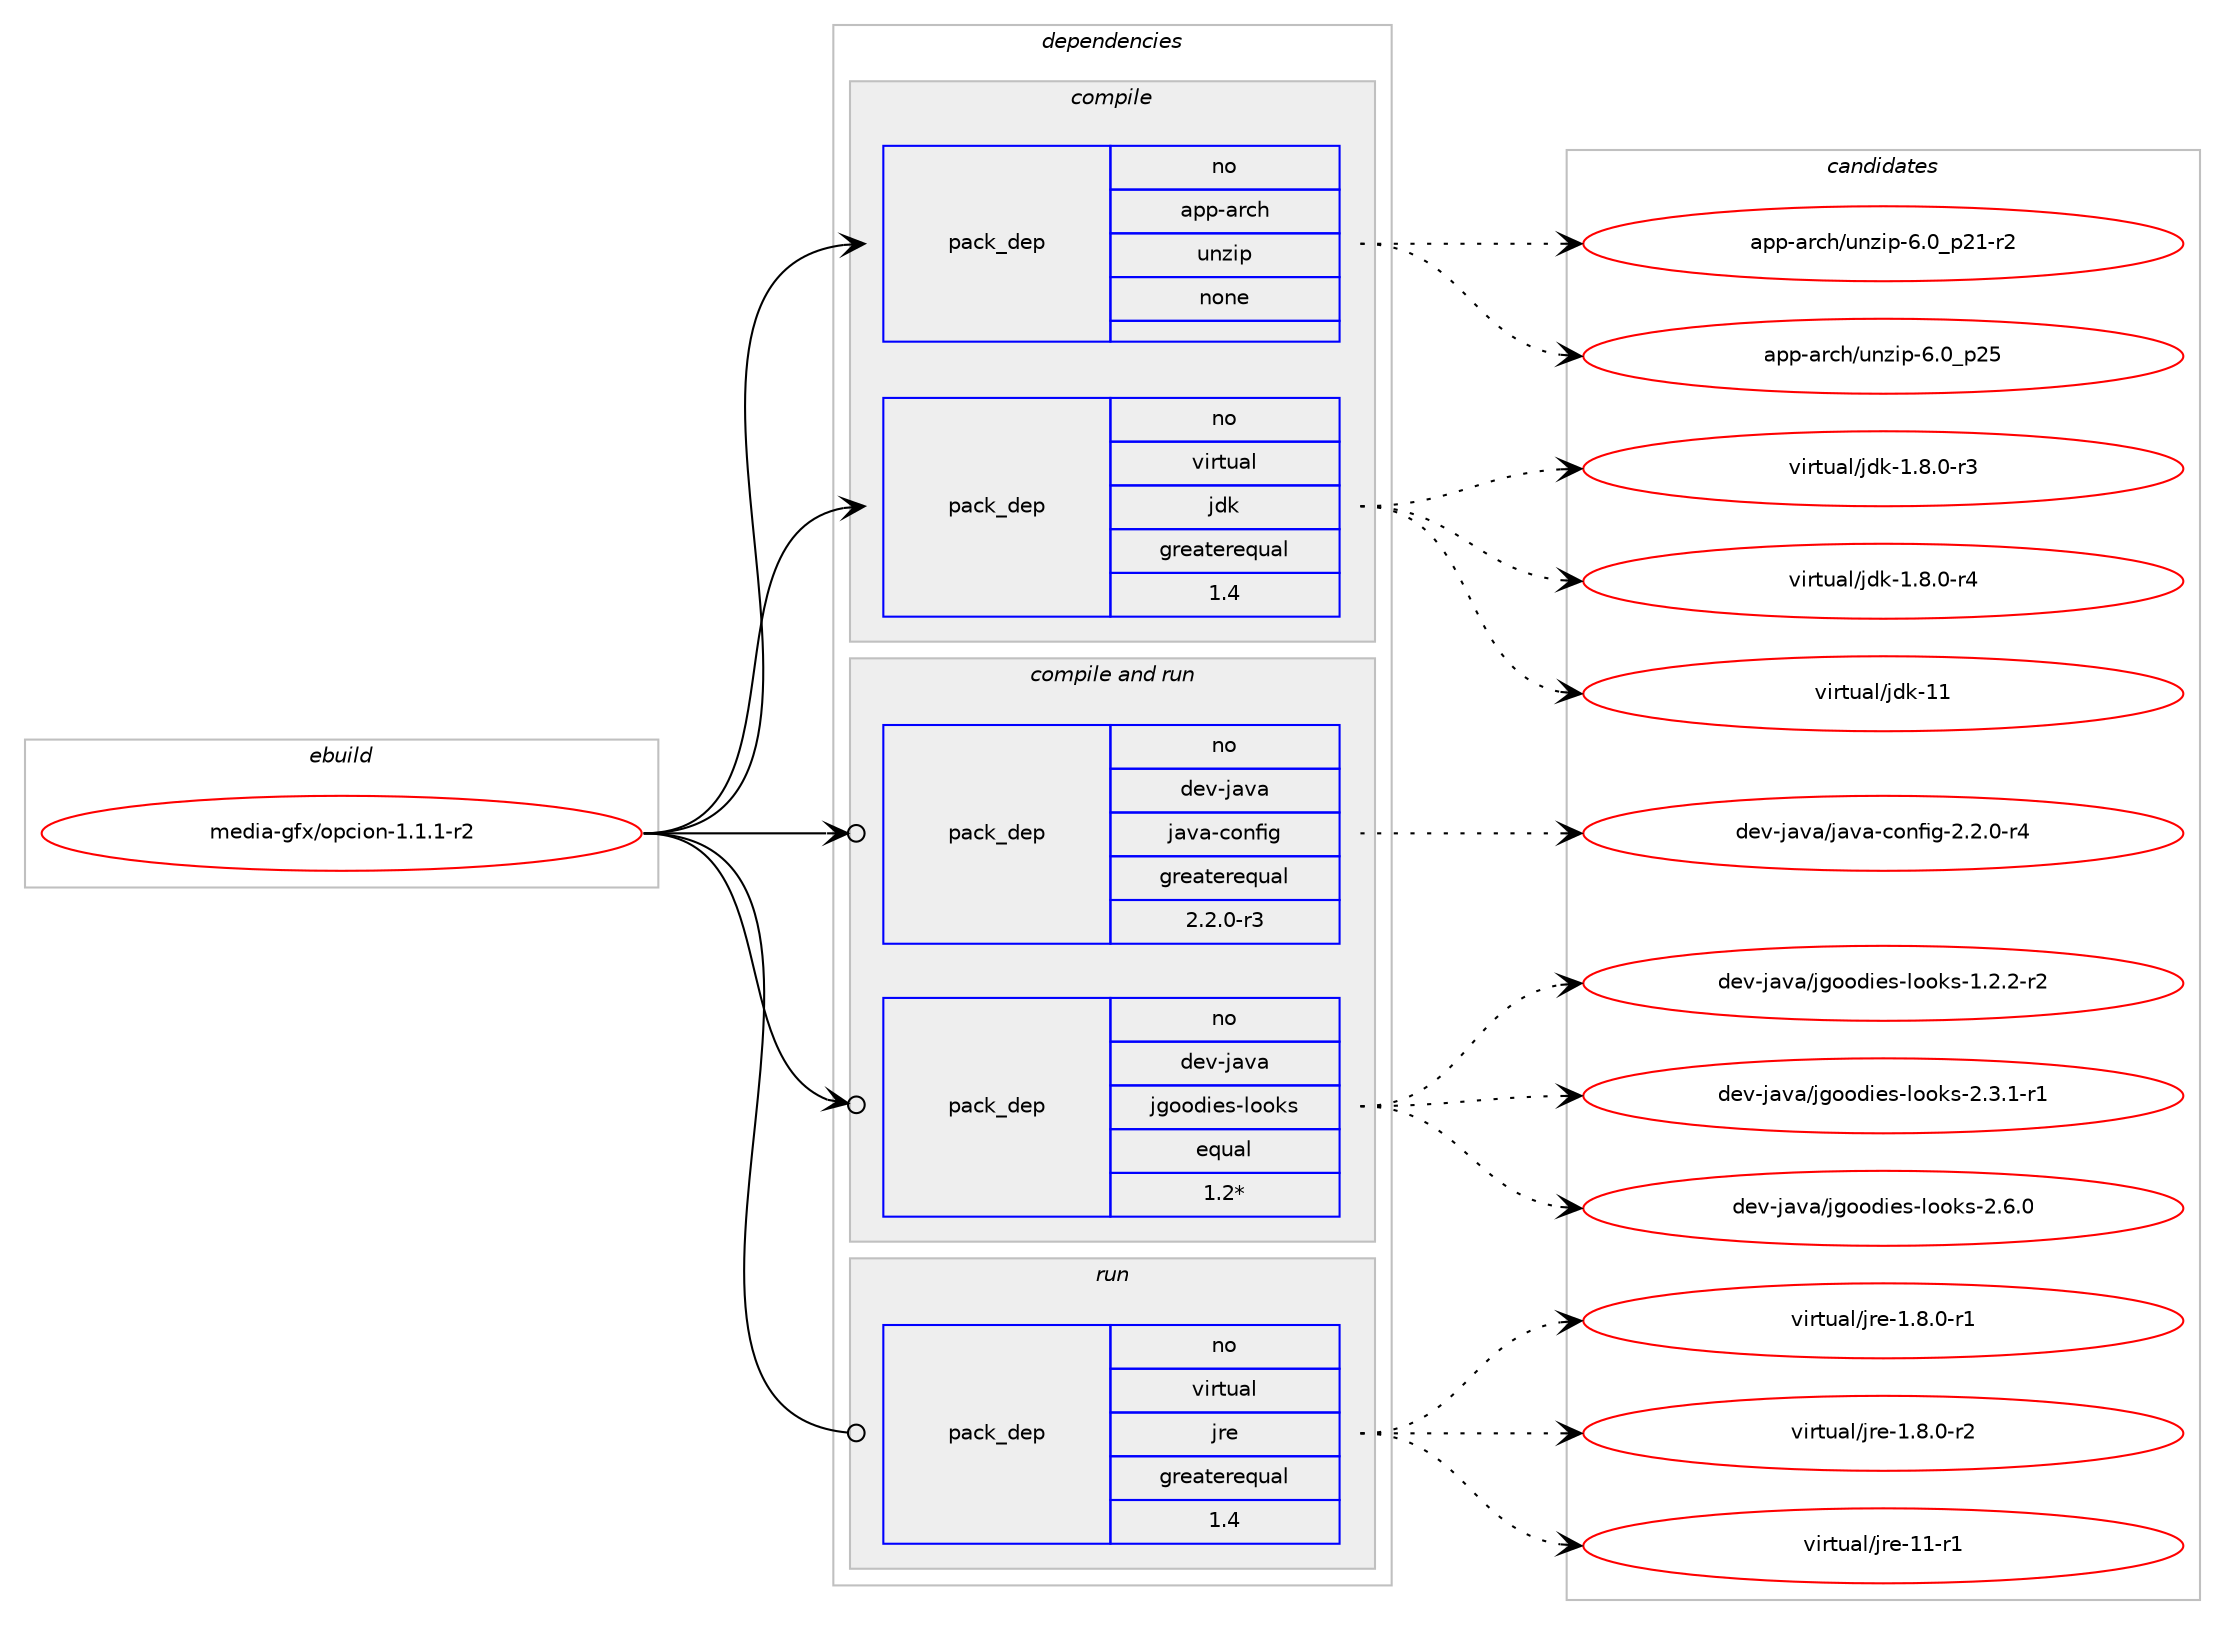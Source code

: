 digraph prolog {

# *************
# Graph options
# *************

newrank=true;
concentrate=true;
compound=true;
graph [rankdir=LR,fontname=Helvetica,fontsize=10,ranksep=1.5];#, ranksep=2.5, nodesep=0.2];
edge  [arrowhead=vee];
node  [fontname=Helvetica,fontsize=10];

# **********
# The ebuild
# **********

subgraph cluster_leftcol {
color=gray;
rank=same;
label=<<i>ebuild</i>>;
id [label="media-gfx/opcion-1.1.1-r2", color=red, width=4, href="../media-gfx/opcion-1.1.1-r2.svg"];
}

# ****************
# The dependencies
# ****************

subgraph cluster_midcol {
color=gray;
label=<<i>dependencies</i>>;
subgraph cluster_compile {
fillcolor="#eeeeee";
style=filled;
label=<<i>compile</i>>;
subgraph pack578471 {
dependency782411 [label=<<TABLE BORDER="0" CELLBORDER="1" CELLSPACING="0" CELLPADDING="4" WIDTH="220"><TR><TD ROWSPAN="6" CELLPADDING="30">pack_dep</TD></TR><TR><TD WIDTH="110">no</TD></TR><TR><TD>app-arch</TD></TR><TR><TD>unzip</TD></TR><TR><TD>none</TD></TR><TR><TD></TD></TR></TABLE>>, shape=none, color=blue];
}
id:e -> dependency782411:w [weight=20,style="solid",arrowhead="vee"];
subgraph pack578472 {
dependency782412 [label=<<TABLE BORDER="0" CELLBORDER="1" CELLSPACING="0" CELLPADDING="4" WIDTH="220"><TR><TD ROWSPAN="6" CELLPADDING="30">pack_dep</TD></TR><TR><TD WIDTH="110">no</TD></TR><TR><TD>virtual</TD></TR><TR><TD>jdk</TD></TR><TR><TD>greaterequal</TD></TR><TR><TD>1.4</TD></TR></TABLE>>, shape=none, color=blue];
}
id:e -> dependency782412:w [weight=20,style="solid",arrowhead="vee"];
}
subgraph cluster_compileandrun {
fillcolor="#eeeeee";
style=filled;
label=<<i>compile and run</i>>;
subgraph pack578473 {
dependency782413 [label=<<TABLE BORDER="0" CELLBORDER="1" CELLSPACING="0" CELLPADDING="4" WIDTH="220"><TR><TD ROWSPAN="6" CELLPADDING="30">pack_dep</TD></TR><TR><TD WIDTH="110">no</TD></TR><TR><TD>dev-java</TD></TR><TR><TD>java-config</TD></TR><TR><TD>greaterequal</TD></TR><TR><TD>2.2.0-r3</TD></TR></TABLE>>, shape=none, color=blue];
}
id:e -> dependency782413:w [weight=20,style="solid",arrowhead="odotvee"];
subgraph pack578474 {
dependency782414 [label=<<TABLE BORDER="0" CELLBORDER="1" CELLSPACING="0" CELLPADDING="4" WIDTH="220"><TR><TD ROWSPAN="6" CELLPADDING="30">pack_dep</TD></TR><TR><TD WIDTH="110">no</TD></TR><TR><TD>dev-java</TD></TR><TR><TD>jgoodies-looks</TD></TR><TR><TD>equal</TD></TR><TR><TD>1.2*</TD></TR></TABLE>>, shape=none, color=blue];
}
id:e -> dependency782414:w [weight=20,style="solid",arrowhead="odotvee"];
}
subgraph cluster_run {
fillcolor="#eeeeee";
style=filled;
label=<<i>run</i>>;
subgraph pack578475 {
dependency782415 [label=<<TABLE BORDER="0" CELLBORDER="1" CELLSPACING="0" CELLPADDING="4" WIDTH="220"><TR><TD ROWSPAN="6" CELLPADDING="30">pack_dep</TD></TR><TR><TD WIDTH="110">no</TD></TR><TR><TD>virtual</TD></TR><TR><TD>jre</TD></TR><TR><TD>greaterequal</TD></TR><TR><TD>1.4</TD></TR></TABLE>>, shape=none, color=blue];
}
id:e -> dependency782415:w [weight=20,style="solid",arrowhead="odot"];
}
}

# **************
# The candidates
# **************

subgraph cluster_choices {
rank=same;
color=gray;
label=<<i>candidates</i>>;

subgraph choice578471 {
color=black;
nodesep=1;
choice9711211245971149910447117110122105112455446489511250494511450 [label="app-arch/unzip-6.0_p21-r2", color=red, width=4,href="../app-arch/unzip-6.0_p21-r2.svg"];
choice971121124597114991044711711012210511245544648951125053 [label="app-arch/unzip-6.0_p25", color=red, width=4,href="../app-arch/unzip-6.0_p25.svg"];
dependency782411:e -> choice9711211245971149910447117110122105112455446489511250494511450:w [style=dotted,weight="100"];
dependency782411:e -> choice971121124597114991044711711012210511245544648951125053:w [style=dotted,weight="100"];
}
subgraph choice578472 {
color=black;
nodesep=1;
choice11810511411611797108471061001074549465646484511451 [label="virtual/jdk-1.8.0-r3", color=red, width=4,href="../virtual/jdk-1.8.0-r3.svg"];
choice11810511411611797108471061001074549465646484511452 [label="virtual/jdk-1.8.0-r4", color=red, width=4,href="../virtual/jdk-1.8.0-r4.svg"];
choice1181051141161179710847106100107454949 [label="virtual/jdk-11", color=red, width=4,href="../virtual/jdk-11.svg"];
dependency782412:e -> choice11810511411611797108471061001074549465646484511451:w [style=dotted,weight="100"];
dependency782412:e -> choice11810511411611797108471061001074549465646484511452:w [style=dotted,weight="100"];
dependency782412:e -> choice1181051141161179710847106100107454949:w [style=dotted,weight="100"];
}
subgraph choice578473 {
color=black;
nodesep=1;
choice10010111845106971189747106971189745991111101021051034550465046484511452 [label="dev-java/java-config-2.2.0-r4", color=red, width=4,href="../dev-java/java-config-2.2.0-r4.svg"];
dependency782413:e -> choice10010111845106971189747106971189745991111101021051034550465046484511452:w [style=dotted,weight="100"];
}
subgraph choice578474 {
color=black;
nodesep=1;
choice10010111845106971189747106103111111100105101115451081111111071154549465046504511450 [label="dev-java/jgoodies-looks-1.2.2-r2", color=red, width=4,href="../dev-java/jgoodies-looks-1.2.2-r2.svg"];
choice10010111845106971189747106103111111100105101115451081111111071154550465146494511449 [label="dev-java/jgoodies-looks-2.3.1-r1", color=red, width=4,href="../dev-java/jgoodies-looks-2.3.1-r1.svg"];
choice1001011184510697118974710610311111110010510111545108111111107115455046544648 [label="dev-java/jgoodies-looks-2.6.0", color=red, width=4,href="../dev-java/jgoodies-looks-2.6.0.svg"];
dependency782414:e -> choice10010111845106971189747106103111111100105101115451081111111071154549465046504511450:w [style=dotted,weight="100"];
dependency782414:e -> choice10010111845106971189747106103111111100105101115451081111111071154550465146494511449:w [style=dotted,weight="100"];
dependency782414:e -> choice1001011184510697118974710610311111110010510111545108111111107115455046544648:w [style=dotted,weight="100"];
}
subgraph choice578475 {
color=black;
nodesep=1;
choice11810511411611797108471061141014549465646484511449 [label="virtual/jre-1.8.0-r1", color=red, width=4,href="../virtual/jre-1.8.0-r1.svg"];
choice11810511411611797108471061141014549465646484511450 [label="virtual/jre-1.8.0-r2", color=red, width=4,href="../virtual/jre-1.8.0-r2.svg"];
choice11810511411611797108471061141014549494511449 [label="virtual/jre-11-r1", color=red, width=4,href="../virtual/jre-11-r1.svg"];
dependency782415:e -> choice11810511411611797108471061141014549465646484511449:w [style=dotted,weight="100"];
dependency782415:e -> choice11810511411611797108471061141014549465646484511450:w [style=dotted,weight="100"];
dependency782415:e -> choice11810511411611797108471061141014549494511449:w [style=dotted,weight="100"];
}
}

}
